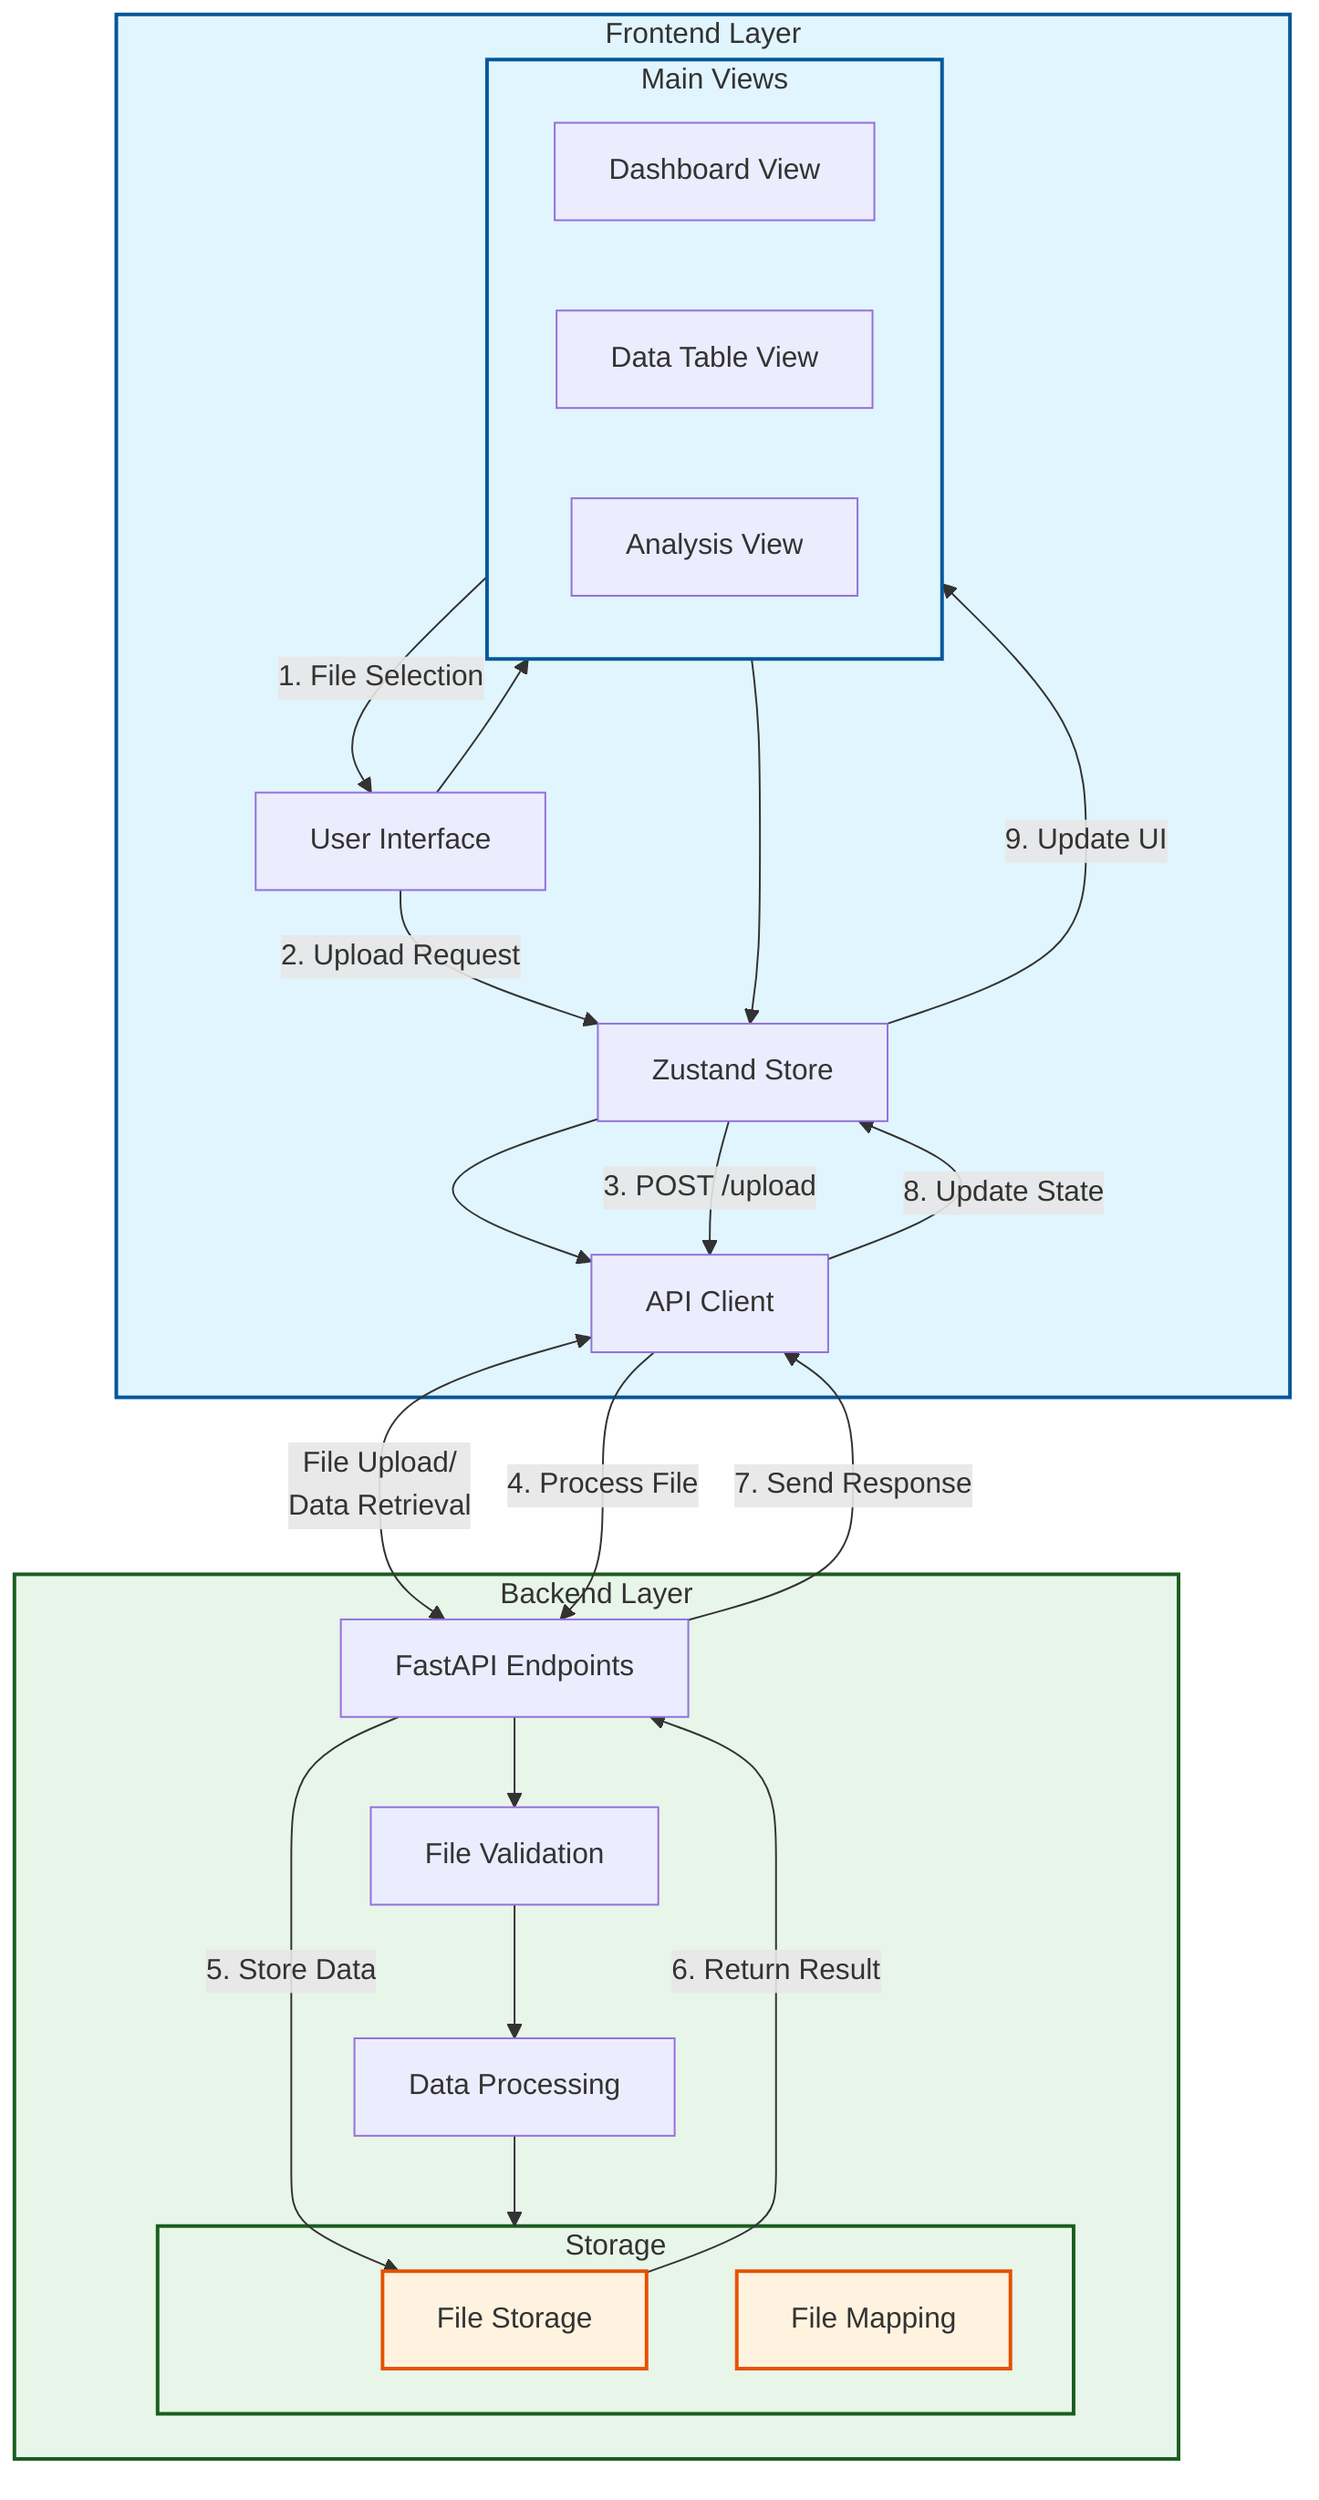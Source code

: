 flowchart TB
    %% Styling
    classDef frontendClass fill:#e1f5fe,stroke:#01579b,stroke-width:2px
    classDef backendClass fill:#e8f5e9,stroke:#1b5e20,stroke-width:2px
    classDef dataClass fill:#fff3e0,stroke:#e65100,stroke-width:2px

    %% Frontend Components
    subgraph Frontend["Frontend Layer"]
        direction TB
        UI["User Interface"]
        Store["Zustand Store"]
        API["API Client"]
        
        subgraph Views["Main Views"]
            Dashboard["Dashboard View"]
            DataTable["Data Table View"]
            Analysis["Analysis View"]
        end
    end

    %% Backend Components
    subgraph Backend["Backend Layer"]
        direction TB
        Endpoints["FastAPI Endpoints"]
        Processing["Data Processing"]
        Validation["File Validation"]
        
        subgraph Storage["Storage"]
            Files["File Storage"]
            Mapping["File Mapping"]
        end
    end

    %% Frontend Internal Flow
    UI --> Views
    Views --> Store
    Store --> API
    
    %% Backend Internal Flow
    Endpoints --> Validation
    Validation --> Processing
    Processing --> Storage
    
    %% Cross-Layer Communication
    API <--> |"File Upload/\nData Retrieval"| Endpoints
    
    %% Main Data Operations
    Views -- "1. File Selection" --> UI
    UI -- "2. Upload Request" --> Store
    Store -- "3. POST /upload" --> API
    API -- "4. Process File" --> Endpoints
    Endpoints -- "5. Store Data" --> Files
    Files -- "6. Return Result" --> Endpoints
    Endpoints -- "7. Send Response" --> API
    API -- "8. Update State" --> Store
    Store -- "9. Update UI" --> Views

    %% Apply Styles
    class Frontend,Views frontendClass
    class Backend,Storage backendClass
    class Files,Mapping dataClass